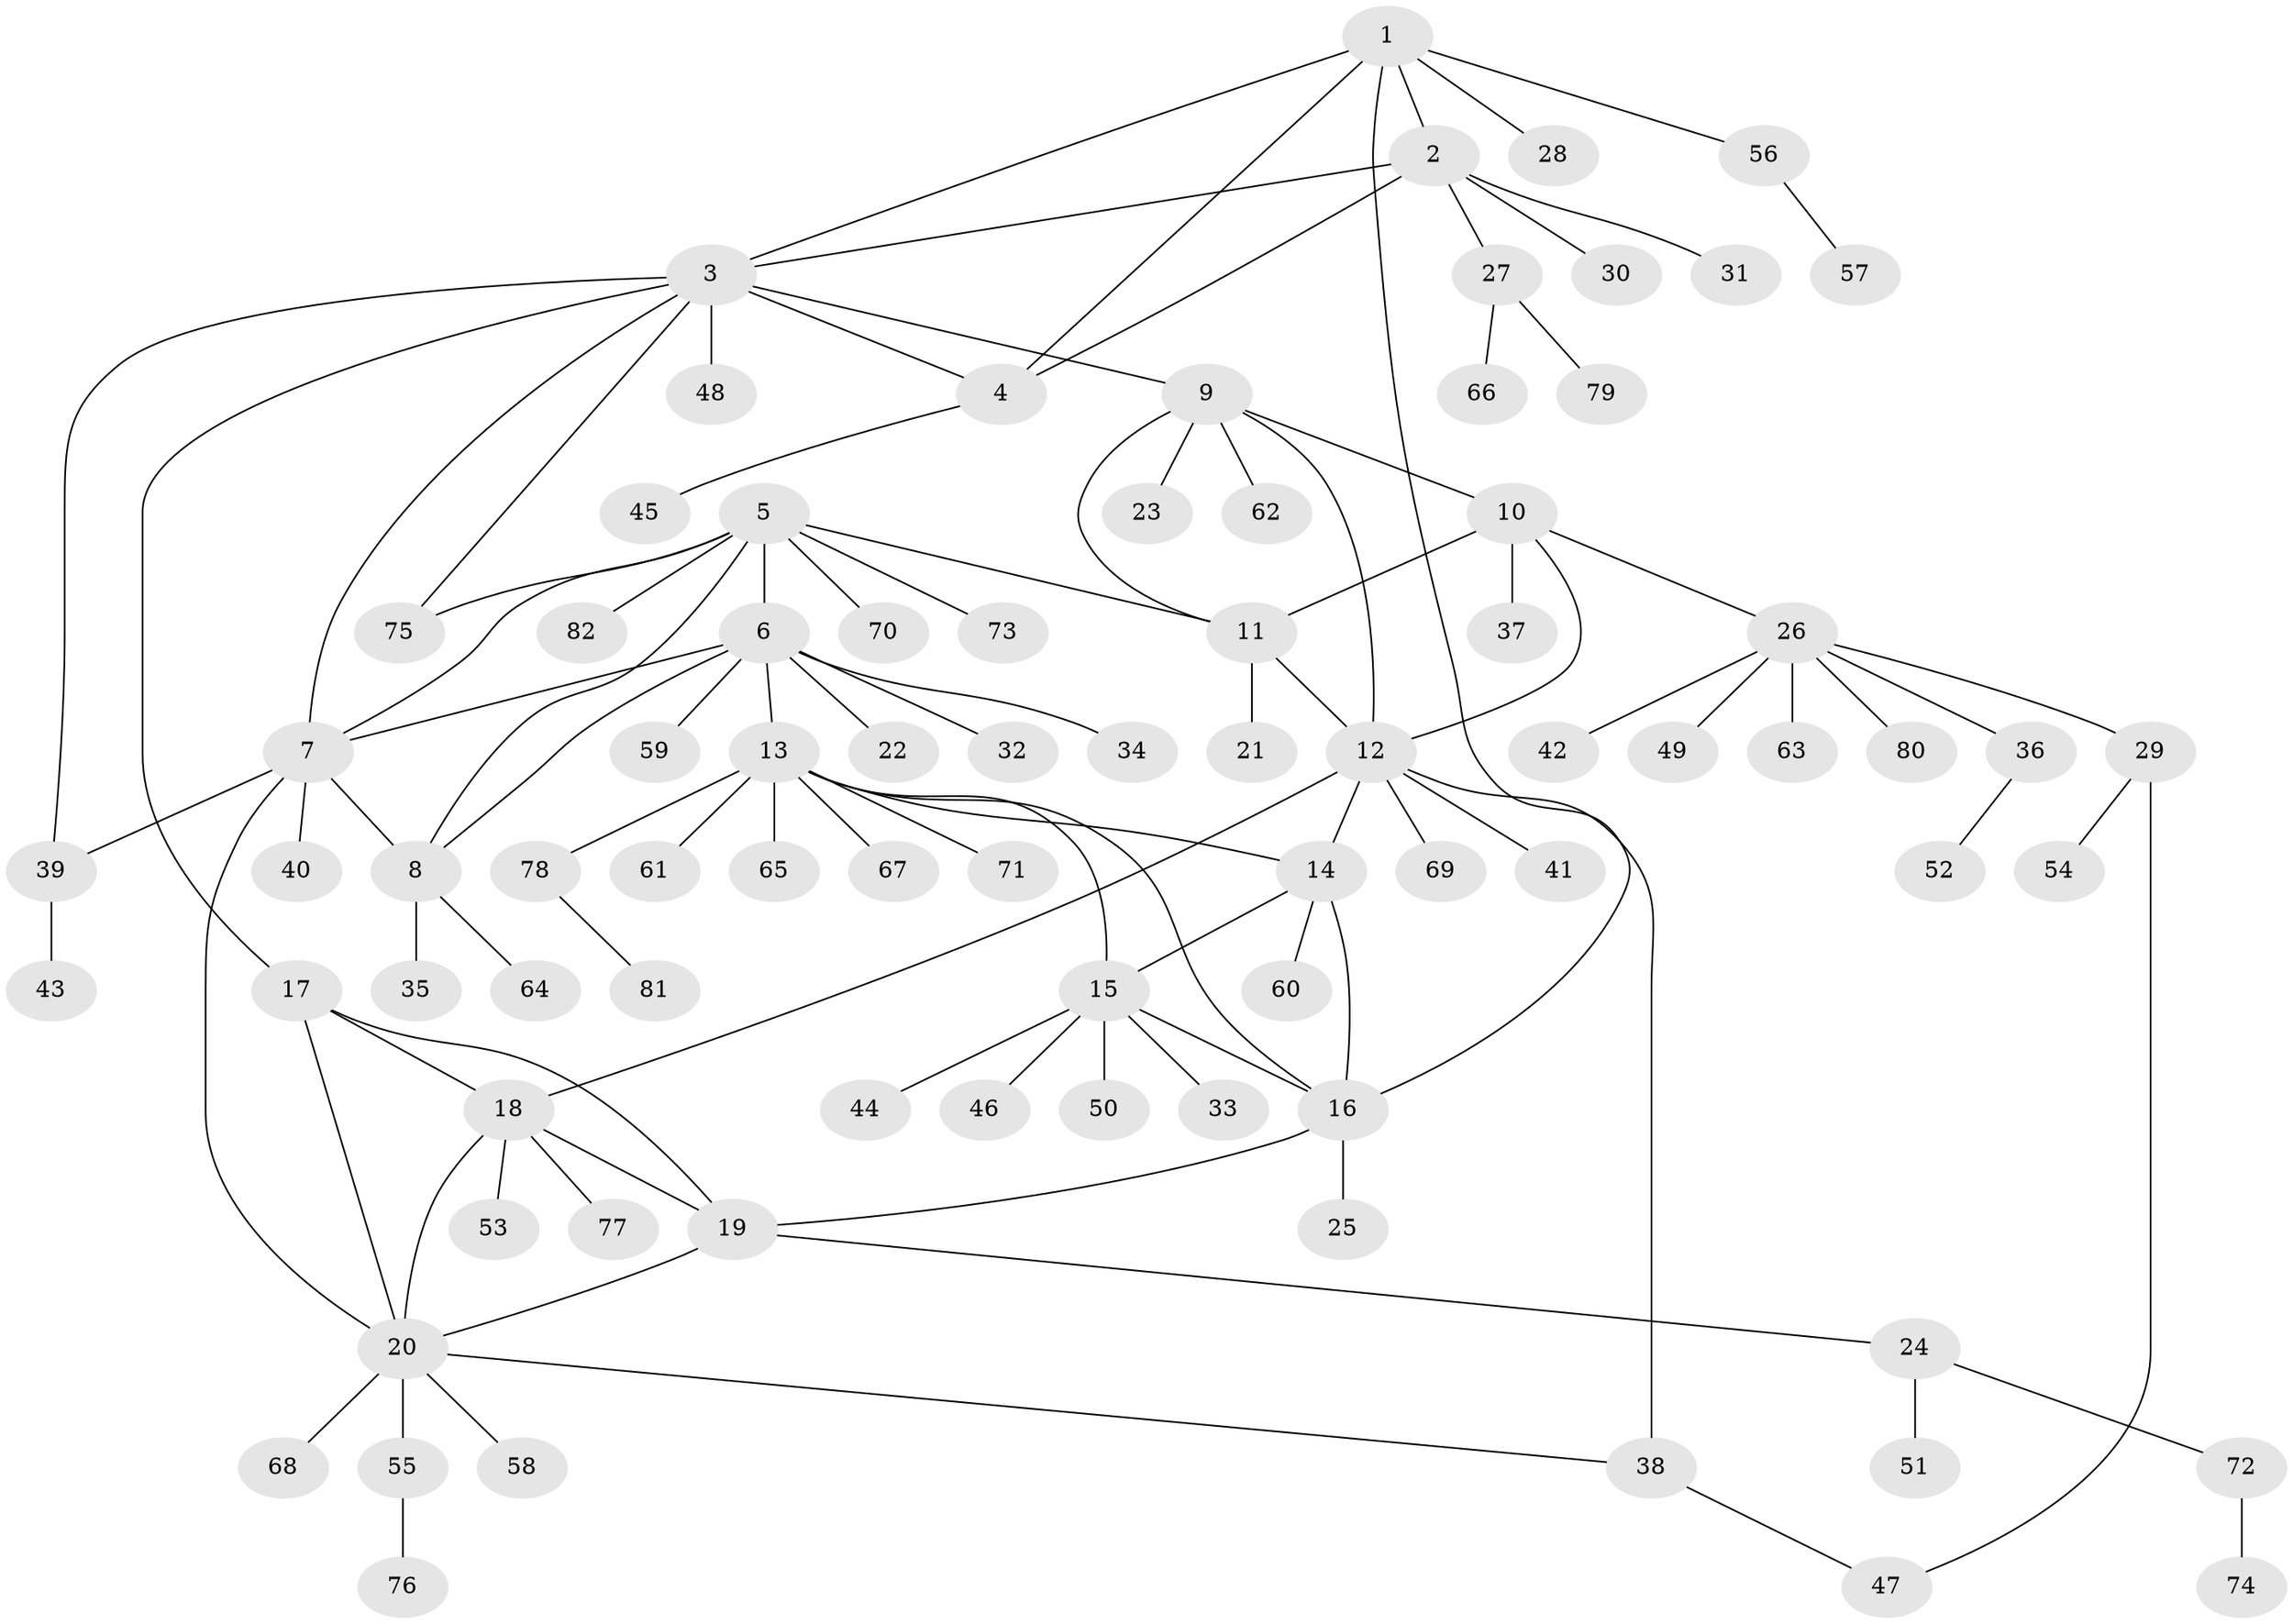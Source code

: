 // coarse degree distribution, {5: 0.08771929824561403, 13: 0.017543859649122806, 3: 0.05263157894736842, 6: 0.07017543859649122, 8: 0.03508771929824561, 4: 0.07017543859649122, 7: 0.03508771929824561, 1: 0.543859649122807, 2: 0.08771929824561403}
// Generated by graph-tools (version 1.1) at 2025/52/02/27/25 19:52:21]
// undirected, 82 vertices, 106 edges
graph export_dot {
graph [start="1"]
  node [color=gray90,style=filled];
  1;
  2;
  3;
  4;
  5;
  6;
  7;
  8;
  9;
  10;
  11;
  12;
  13;
  14;
  15;
  16;
  17;
  18;
  19;
  20;
  21;
  22;
  23;
  24;
  25;
  26;
  27;
  28;
  29;
  30;
  31;
  32;
  33;
  34;
  35;
  36;
  37;
  38;
  39;
  40;
  41;
  42;
  43;
  44;
  45;
  46;
  47;
  48;
  49;
  50;
  51;
  52;
  53;
  54;
  55;
  56;
  57;
  58;
  59;
  60;
  61;
  62;
  63;
  64;
  65;
  66;
  67;
  68;
  69;
  70;
  71;
  72;
  73;
  74;
  75;
  76;
  77;
  78;
  79;
  80;
  81;
  82;
  1 -- 2;
  1 -- 3;
  1 -- 4;
  1 -- 16;
  1 -- 28;
  1 -- 56;
  2 -- 3;
  2 -- 4;
  2 -- 27;
  2 -- 30;
  2 -- 31;
  3 -- 4;
  3 -- 7;
  3 -- 9;
  3 -- 17;
  3 -- 39;
  3 -- 48;
  3 -- 75;
  4 -- 45;
  5 -- 6;
  5 -- 7;
  5 -- 8;
  5 -- 11;
  5 -- 70;
  5 -- 73;
  5 -- 75;
  5 -- 82;
  6 -- 7;
  6 -- 8;
  6 -- 13;
  6 -- 22;
  6 -- 32;
  6 -- 34;
  6 -- 59;
  7 -- 8;
  7 -- 20;
  7 -- 39;
  7 -- 40;
  8 -- 35;
  8 -- 64;
  9 -- 10;
  9 -- 11;
  9 -- 12;
  9 -- 23;
  9 -- 62;
  10 -- 11;
  10 -- 12;
  10 -- 26;
  10 -- 37;
  11 -- 12;
  11 -- 21;
  12 -- 14;
  12 -- 18;
  12 -- 38;
  12 -- 41;
  12 -- 69;
  13 -- 14;
  13 -- 15;
  13 -- 16;
  13 -- 61;
  13 -- 65;
  13 -- 67;
  13 -- 71;
  13 -- 78;
  14 -- 15;
  14 -- 16;
  14 -- 60;
  15 -- 16;
  15 -- 33;
  15 -- 44;
  15 -- 46;
  15 -- 50;
  16 -- 19;
  16 -- 25;
  17 -- 18;
  17 -- 19;
  17 -- 20;
  18 -- 19;
  18 -- 20;
  18 -- 53;
  18 -- 77;
  19 -- 20;
  19 -- 24;
  20 -- 38;
  20 -- 55;
  20 -- 58;
  20 -- 68;
  24 -- 51;
  24 -- 72;
  26 -- 29;
  26 -- 36;
  26 -- 42;
  26 -- 49;
  26 -- 63;
  26 -- 80;
  27 -- 66;
  27 -- 79;
  29 -- 47;
  29 -- 54;
  36 -- 52;
  38 -- 47;
  39 -- 43;
  55 -- 76;
  56 -- 57;
  72 -- 74;
  78 -- 81;
}
